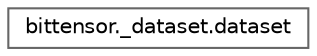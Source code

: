 digraph "Graphical Class Hierarchy"
{
 // LATEX_PDF_SIZE
  bgcolor="transparent";
  edge [fontname=Helvetica,fontsize=10,labelfontname=Helvetica,labelfontsize=10];
  node [fontname=Helvetica,fontsize=10,shape=box,height=0.2,width=0.4];
  rankdir="LR";
  Node0 [label="bittensor._dataset.dataset",height=0.2,width=0.4,color="grey40", fillcolor="white", style="filled",URL="$classbittensor_1_1__dataset_1_1dataset.html",tooltip=" "];
}

